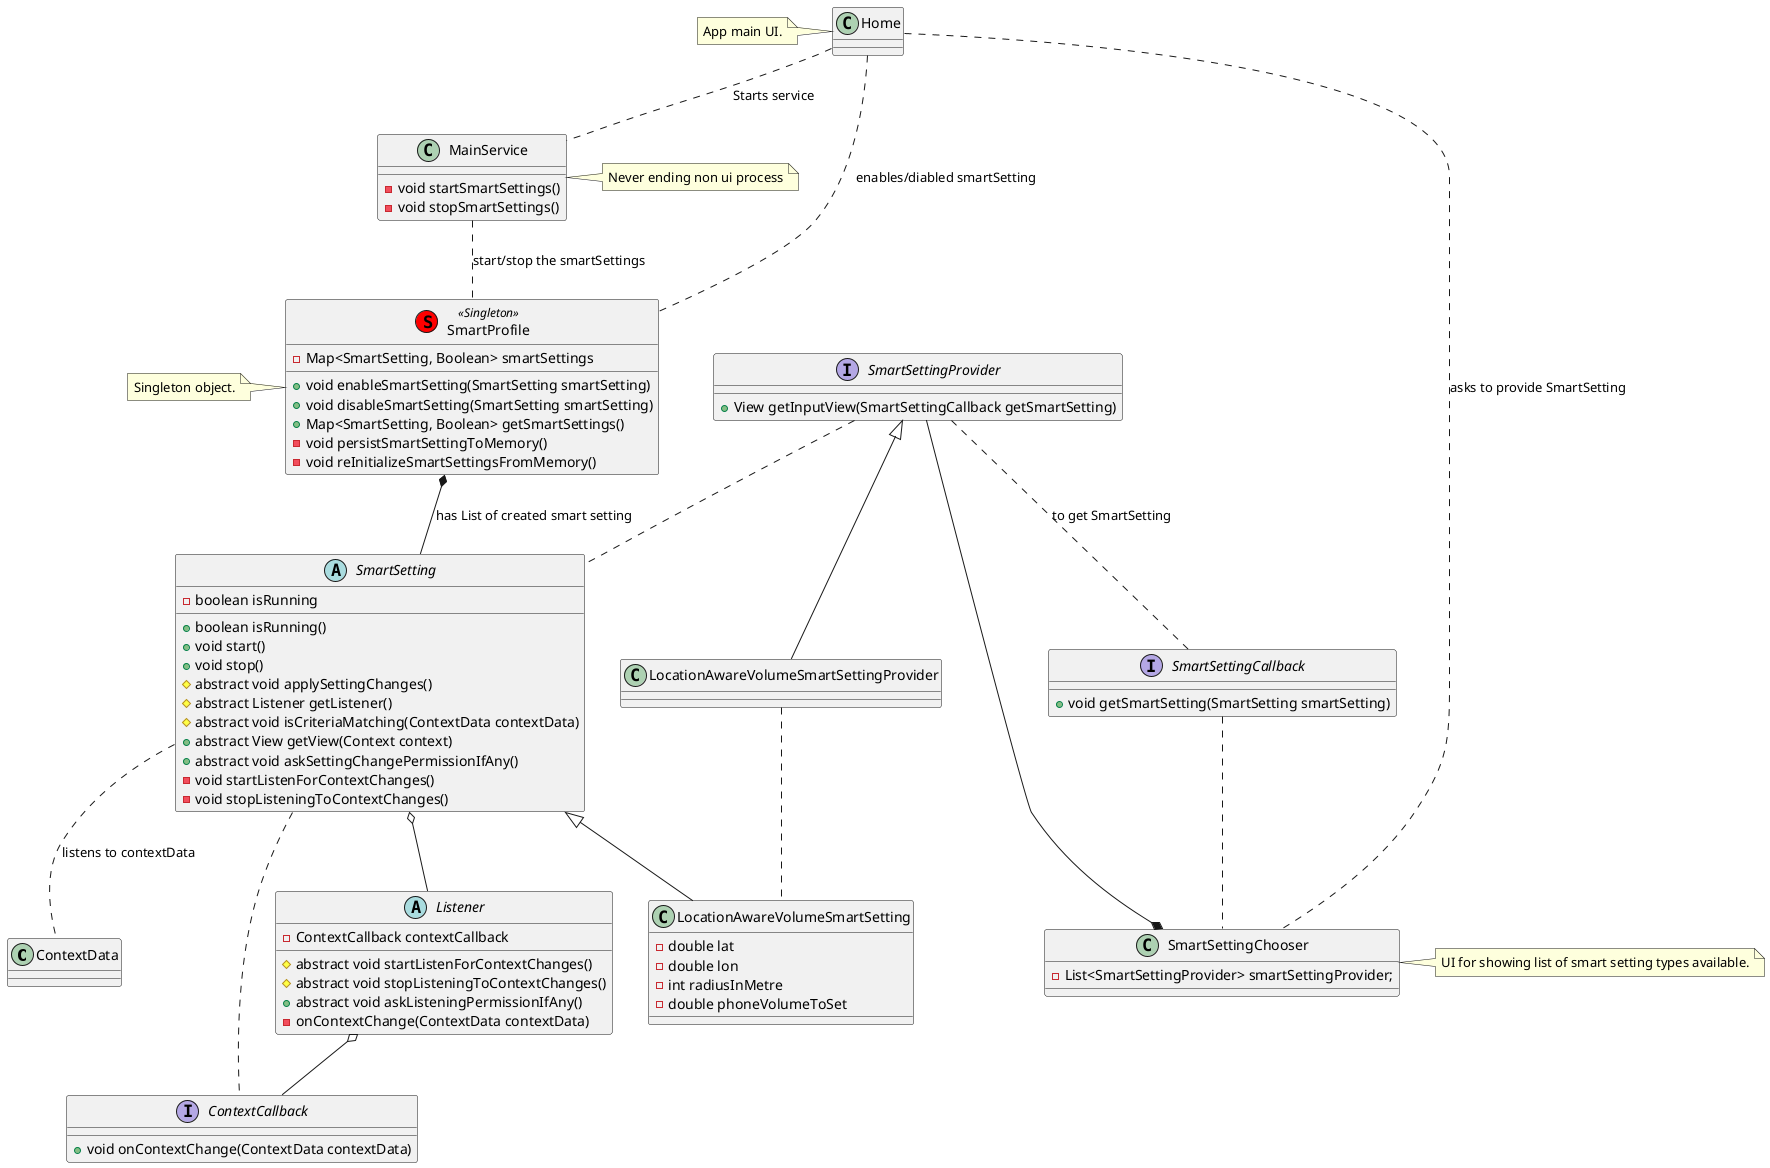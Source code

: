 @startuml

class ContextData {

}

abstract class SmartSetting {
    - boolean isRunning
    + boolean isRunning()
    + void start()
    + void stop()
    # abstract void applySettingChanges()
    # abstract Listener getListener()
    # abstract void isCriteriaMatching(ContextData contextData)
    + abstract View getView(Context context)
    + abstract void askSettingChangePermissionIfAny()
    - void startListenForContextChanges()
    - void stopListeningToContextChanges()
}

interface ContextCallback {
    + void onContextChange(ContextData contextData)
}

abstract class Listener {
    - ContextCallback contextCallback
    # abstract void startListenForContextChanges()
    # abstract void stopListeningToContextChanges()
    + abstract void askListeningPermissionIfAny()
    - onContextChange(ContextData contextData)
}

Listener o-- ContextCallback

SmartSetting .. ContextCallback

SmartSetting o-- Listener

SmartSetting .. ContextData : listens to contextData

interface SmartSettingProvider {
    + View getInputView(SmartSettingCallback getSmartSetting)
}

interface SmartSettingCallback {
    + void getSmartSetting(SmartSetting smartSetting)
}


SmartSettingProvider .. SmartSettingCallback : to get SmartSetting

SmartSettingCallback .. SmartSettingChooser

SmartSettingProvider .. SmartSetting

class SmartProfile <<(S,red) Singleton>> {
    - Map<SmartSetting, Boolean> smartSettings
    + void enableSmartSetting(SmartSetting smartSetting)
    + void disableSmartSetting(SmartSetting smartSetting)
    + Map<SmartSetting, Boolean> getSmartSettings()
    - void persistSmartSettingToMemory()
    - void reInitializeSmartSettingsFromMemory()
}

note left of SmartProfile
Singleton object.
end note

SmartProfile *-- SmartSetting : has List of created smart setting

class SmartSettingChooser {
    - List<SmartSettingProvider> smartSettingProvider;
}

note right of SmartSettingChooser
UI for showing list of smart setting types available.
end note

SmartSettingChooser *-- SmartSettingProvider


class Home {

}

note left of Home {
    App main UI.
}

Home .. SmartProfile : enables/diabled smartSetting
Home .. SmartSettingChooser : asks to provide SmartSetting

class MainService {
    - void startSmartSettings()
    - void stopSmartSettings()
}

note left of MainService
Never ending non ui process
end note

MainService .. SmartProfile : start/stop the smartSettings

Home .. MainService : Starts service


class LocationAwareVolumeSmartSetting {
    - double lat
    - double lon
    - int radiusInMetre
    - double phoneVolumeToSet
}

SmartSetting <|-- LocationAwareVolumeSmartSetting

class LocationAwareVolumeSmartSettingProvider {
}

SmartSettingProvider <|-- LocationAwareVolumeSmartSettingProvider

LocationAwareVolumeSmartSettingProvider .. LocationAwareVolumeSmartSetting

@enduml